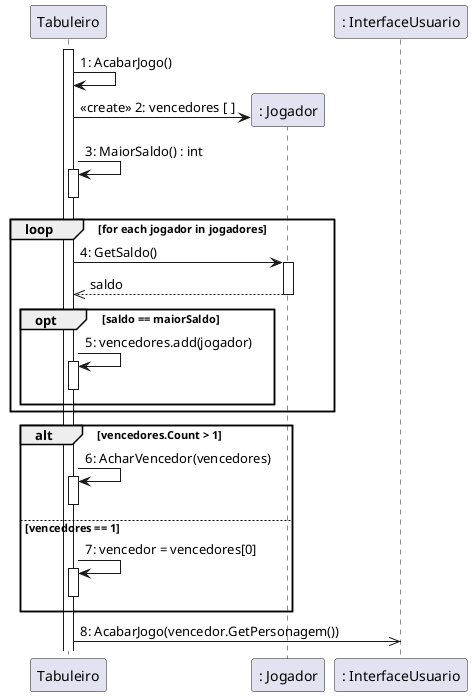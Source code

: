 @startuml
Activate Tabuleiro
":Tabuleiro" as Tabuleiro -> Tabuleiro : 1: AcabarJogo()

Create ": Jogador" as Jogador
    Tabuleiro -> Jogador : <<create>> 2: vencedores [ ]
    Tabuleiro -> Tabuleiro : 3: MaiorSaldo() : int
    activate Tabuleiro
    deactivate Tabuleiro   
    loop for each jogador in jogadores   
        Tabuleiro -> Jogador : 4: GetSaldo()
        activate Jogador
        Tabuleiro <<-- Jogador: saldo
        deactivate Jogador
        opt saldo == maiorSaldo
            Tabuleiro -> Tabuleiro : 5: vencedores.add(jogador)
            activate Tabuleiro
            deactivate Tabuleiro
        end alt
    end loop

    alt vencedores.Count > 1
        Tabuleiro-> Tabuleiro: 6: AcharVencedor(vencedores)
        activate Tabuleiro
        deactivate Tabuleiro

    else vencedores == 1
        Tabuleiro -> Tabuleiro: 7: vencedor = vencedores[0]
        activate Tabuleiro
        deactivate Tabuleiro
    end
    Tabuleiro ->> ": InterfaceUsuario" as GUI : 8: AcabarJogo(vencedor.GetPersonagem())
@enduml